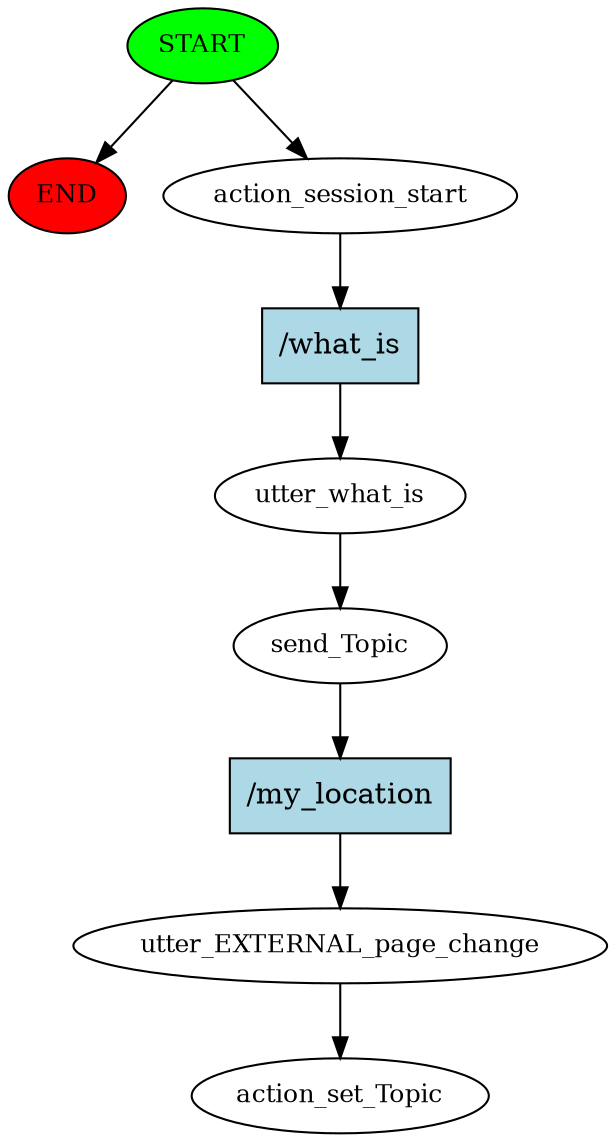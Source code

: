 digraph  {
0 [class="start active", fillcolor=green, fontsize=12, label=START, style=filled];
"-1" [class=end, fillcolor=red, fontsize=12, label=END, style=filled];
1 [class=active, fontsize=12, label=action_session_start];
2 [class=active, fontsize=12, label=utter_what_is];
3 [class=active, fontsize=12, label=send_Topic];
4 [class=active, fontsize=12, label=utter_EXTERNAL_page_change];
5 [class="dashed active", fontsize=12, label=action_set_Topic];
6 [class="intent active", fillcolor=lightblue, label="/what_is", shape=rect, style=filled];
7 [class="intent active", fillcolor=lightblue, label="/my_location", shape=rect, style=filled];
0 -> "-1"  [class="", key=NONE, label=""];
0 -> 1  [class=active, key=NONE, label=""];
1 -> 6  [class=active, key=0];
2 -> 3  [class=active, key=NONE, label=""];
3 -> 7  [class=active, key=0];
4 -> 5  [class=active, key=NONE, label=""];
6 -> 2  [class=active, key=0];
7 -> 4  [class=active, key=0];
}
